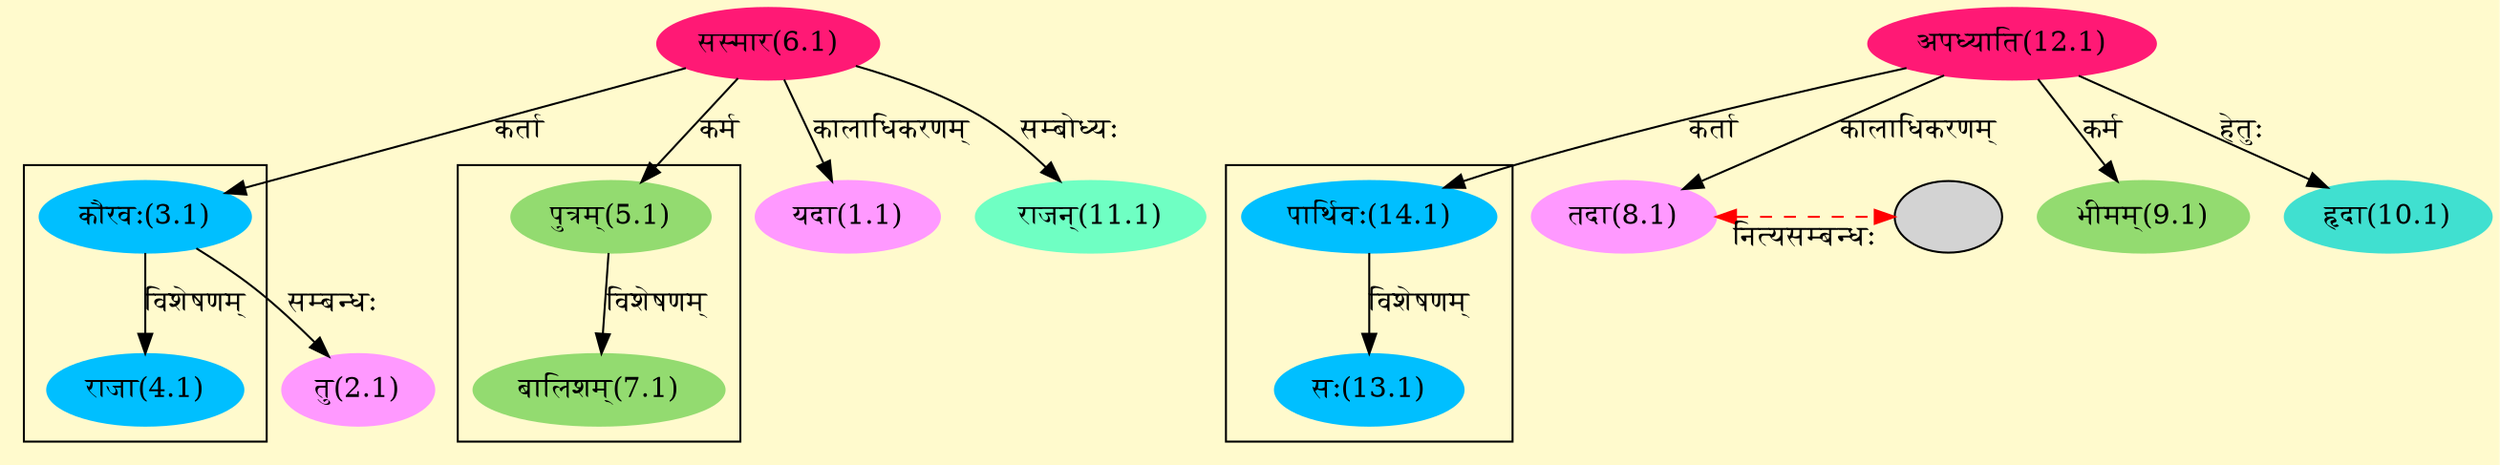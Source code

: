 digraph G{
rankdir=BT;
 compound=true;
 bgcolor="lemonchiffon1";

subgraph cluster_1{
Node4_1 [style=filled, color="#00BFFF" label = "राजा(4.1)"]
Node3_1 [style=filled, color="#00BFFF" label = "कौरवः(3.1)"]

}

subgraph cluster_2{
Node7_1 [style=filled, color="#93DB70" label = "बालिशम्(7.1)"]
Node5_1 [style=filled, color="#93DB70" label = "पुत्रम्(5.1)"]

}

subgraph cluster_3{
Node13_1 [style=filled, color="#00BFFF" label = "सः(13.1)"]
Node14_1 [style=filled, color="#00BFFF" label = "पार्थिवः(14.1)"]

}
Node1_1 [style=filled, color="#FF99FF" label = "यदा(1.1)"]
Node6_1 [style=filled, color="#FF1975" label = "सस्मार(6.1)"]
Node2_1 [style=filled, color="#FF99FF" label = "तु(2.1)"]
Node3_1 [style=filled, color="#00BFFF" label = "कौरवः(3.1)"]
Node5_1 [style=filled, color="#93DB70" label = "पुत्रम्(5.1)"]
Node [style=filled, color="" label = "()"]
Node8_1 [style=filled, color="#FF99FF" label = "तदा(8.1)"]
Node12_1 [style=filled, color="#FF1975" label = "अपध्याति(12.1)"]
Node2 [style=filled, color="" label = ""]
Node9_1 [style=filled, color="#93DB70" label = "भीमम्(9.1)"]
Node10_1 [style=filled, color="#40E0D0" label = "हृदा(10.1)"]
Node11_1 [style=filled, color="#6FFFC3" label = "राजन्(11.1)"]
Node14_1 [style=filled, color="#00BFFF" label = "पार्थिवः(14.1)"]
{rank = same; Node8_1; Node2;}
/* Start of Relations section */

Node1_1 -> Node6_1 [  label="कालाधिकरणम्"  dir="back" ]
Node2_1 -> Node3_1 [  label="सम्बन्धः"  dir="back" ]
Node3_1 -> Node6_1 [  label="कर्ता"  dir="back" ]
Node4_1 -> Node3_1 [  label="विशेषणम्"  dir="back" ]
Node5_1 -> Node6_1 [  label="कर्म"  dir="back" ]
Node7_1 -> Node5_1 [  label="विशेषणम्"  dir="back" ]
Node8_1 -> Node12_1 [  label="कालाधिकरणम्"  dir="back" ]
Node8_1 -> Node2 [ style=dashed color="red" label="नित्यसम्बन्धः"  dir="both" ]
Node9_1 -> Node12_1 [  label="कर्म"  dir="back" ]
Node10_1 -> Node12_1 [  label="हेतुः"  dir="back" ]
Node11_1 -> Node6_1 [  label="सम्बोध्यः"  dir="back" ]
Node13_1 -> Node14_1 [  label="विशेषणम्"  dir="back" ]
Node14_1 -> Node12_1 [  label="कर्ता"  dir="back" ]
}
